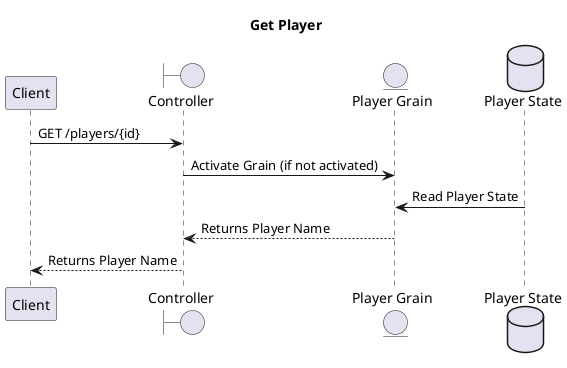 @startuml
title Get Player

participant Client              as Client
boundary    Controller          as Controller
entity      "Player Grain"      as Player
database    "Player State"      as State

Client -> Controller : GET /players/{id}
Controller -> Player : Activate Grain (if not activated)
State -> Player : Read Player State
Player --> Controller : Returns Player Name
Controller --> Client : Returns Player Name

@enduml